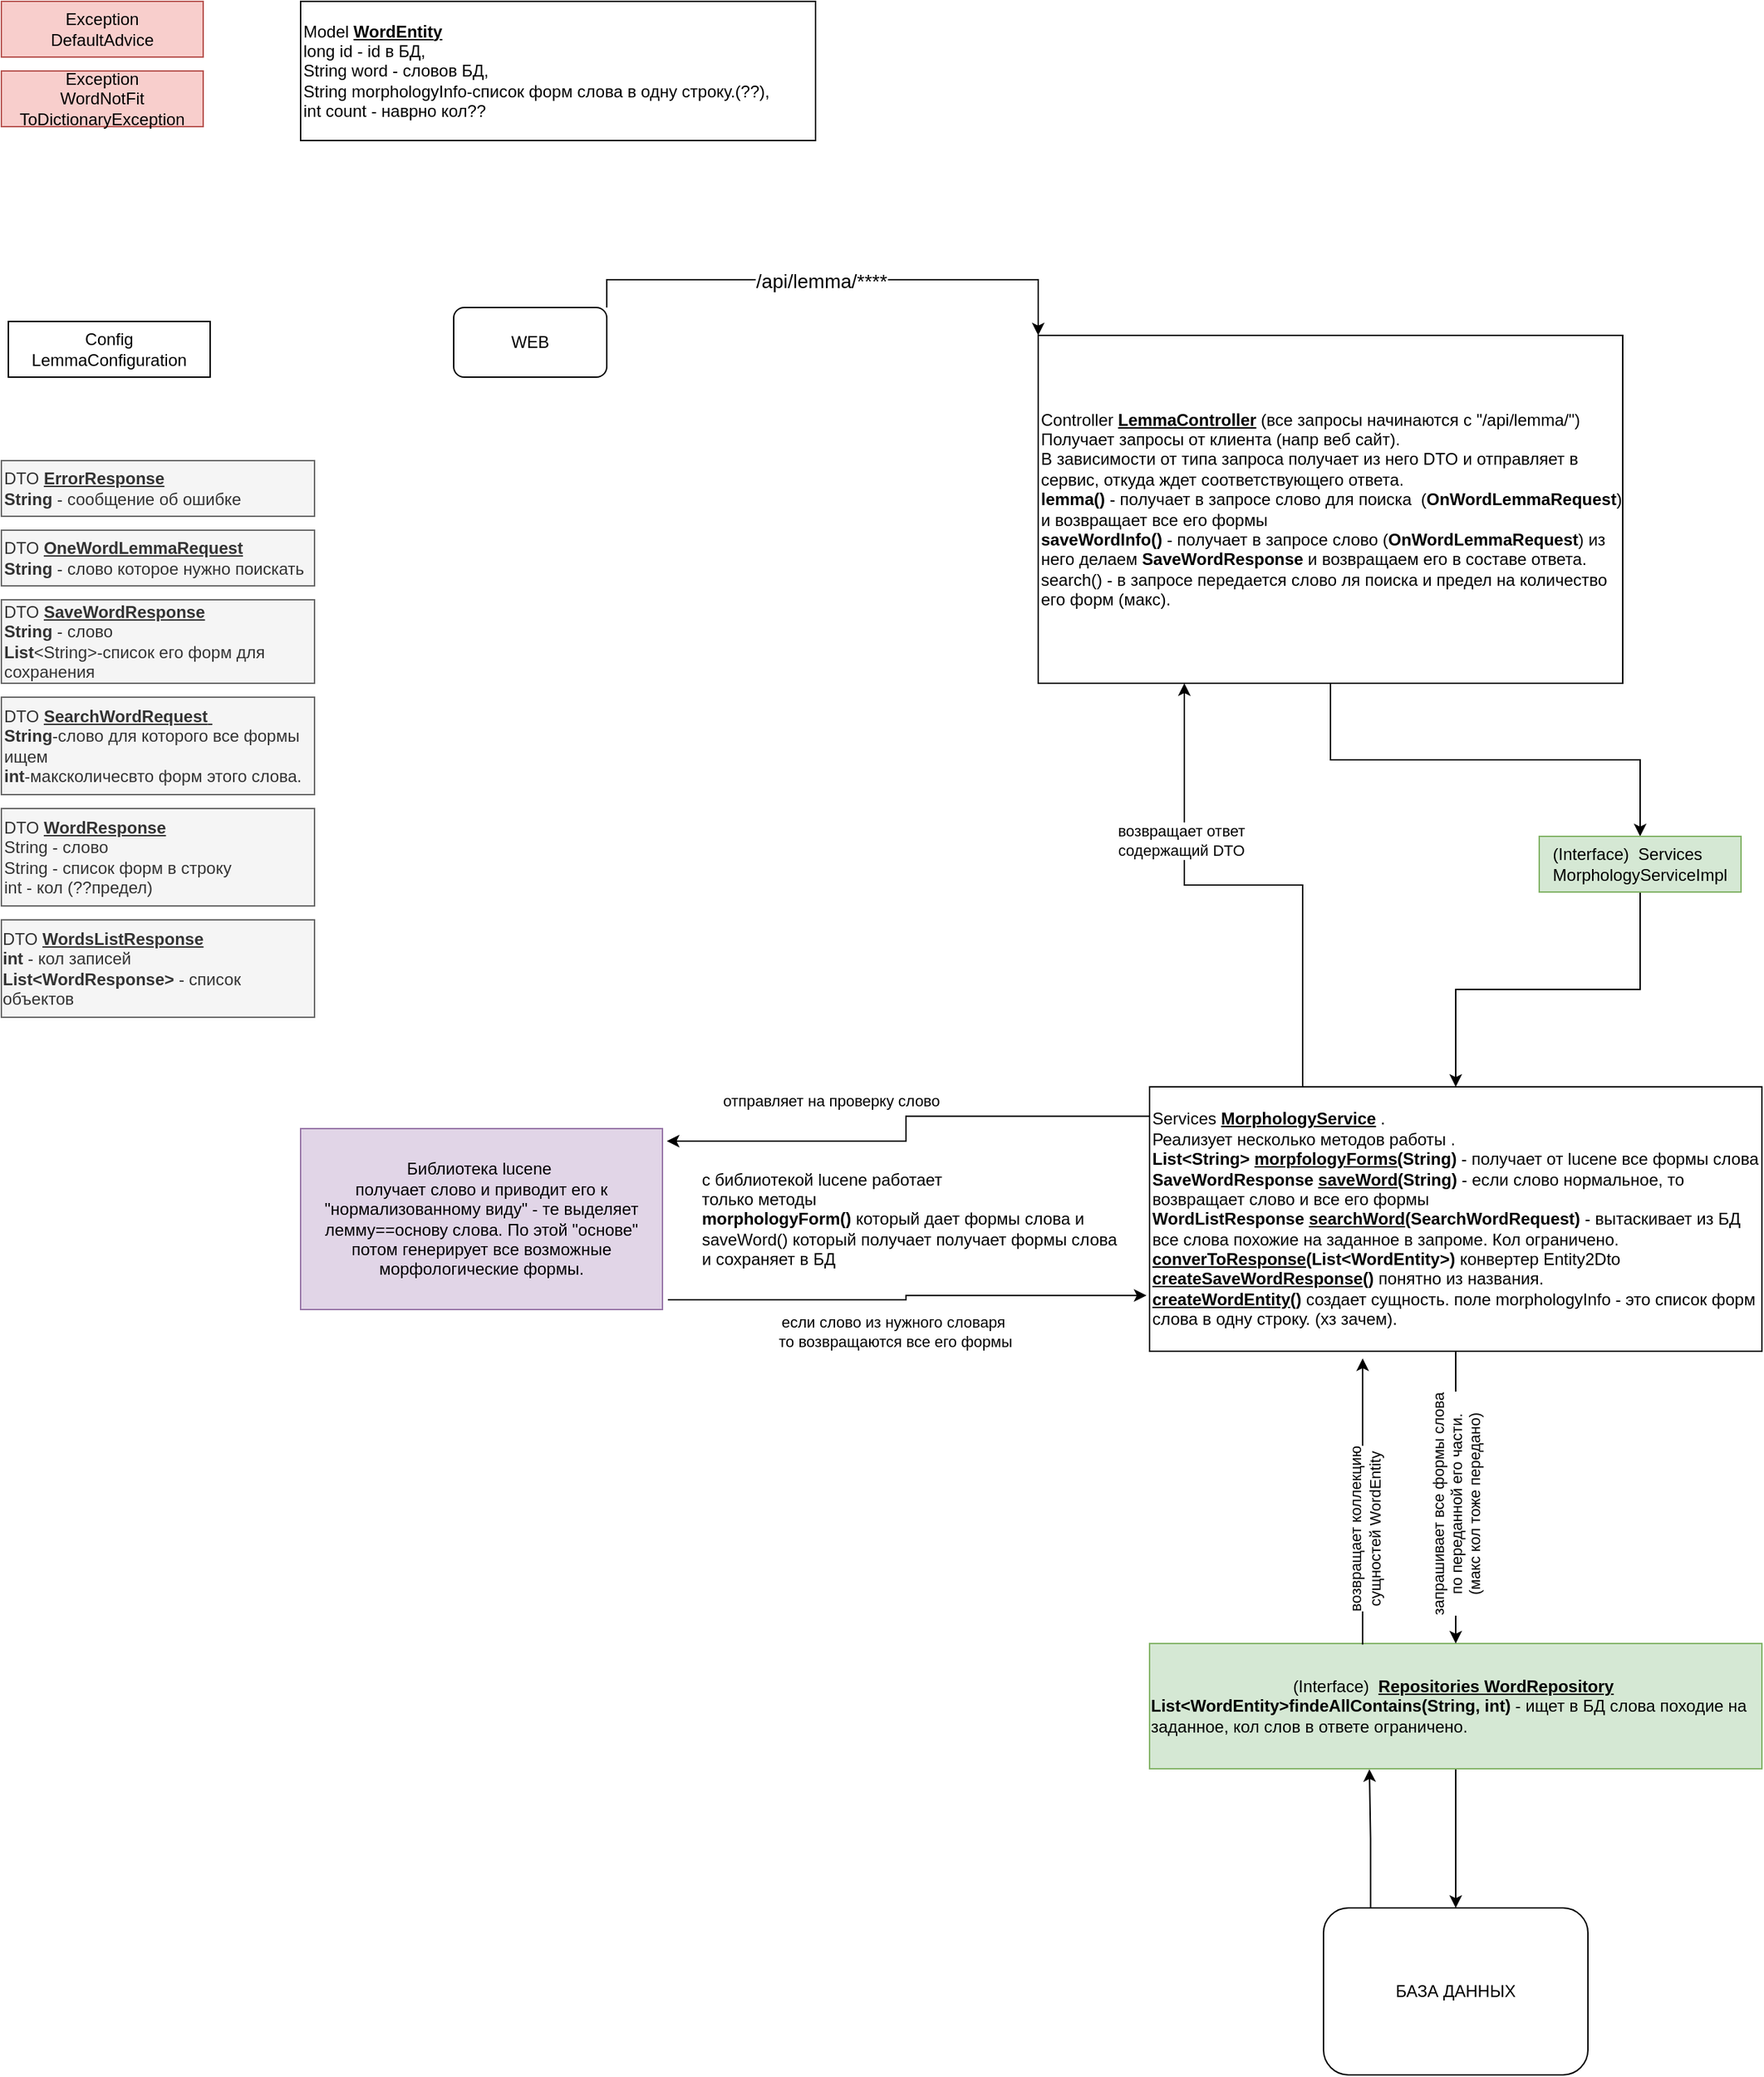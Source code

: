 <mxfile version="22.1.21" type="device" pages="3">
  <diagram name="дано" id="05HNoEamU4fH_bshA4Ix">
    <mxGraphModel dx="1434" dy="854" grid="1" gridSize="10" guides="1" tooltips="1" connect="1" arrows="1" fold="1" page="1" pageScale="1" pageWidth="827" pageHeight="1169" math="0" shadow="0">
      <root>
        <mxCell id="0" />
        <mxCell id="1" parent="0" />
        <mxCell id="_rpHcd99hOz4KBSV7LUy-1" value="DTO &lt;b&gt;&lt;u&gt;ErrorResponse&lt;/u&gt;&lt;/b&gt;&amp;nbsp;&lt;br&gt;&lt;div style=&quot;&quot;&gt;&lt;b&gt;String&lt;/b&gt; - сообщение об ошибке&lt;/div&gt;" style="rounded=0;whiteSpace=wrap;html=1;fillColor=#f5f5f5;fontColor=#333333;strokeColor=#666666;align=left;" parent="1" vertex="1">
          <mxGeometry x="15" y="340" width="225" height="40" as="geometry" />
        </mxCell>
        <mxCell id="_rpHcd99hOz4KBSV7LUy-2" value="DTO &lt;b&gt;&lt;u&gt;OneWordLemmaRequest&lt;/u&gt;&lt;/b&gt;&amp;nbsp;&lt;br&gt;&lt;b&gt;String&lt;/b&gt; - слово которое нужно поискать&amp;nbsp;" style="rounded=0;whiteSpace=wrap;html=1;fillColor=#f5f5f5;fontColor=#333333;strokeColor=#666666;align=left;" parent="1" vertex="1">
          <mxGeometry x="15" y="390" width="225" height="40" as="geometry" />
        </mxCell>
        <mxCell id="_rpHcd99hOz4KBSV7LUy-3" value="DTO &lt;b&gt;&lt;u&gt;SaveWordResponse&lt;/u&gt;&lt;/b&gt;&amp;nbsp;&lt;br&gt;&lt;b&gt;String&lt;/b&gt; - слово &lt;br&gt;&lt;b&gt;List&lt;/b&gt;&amp;lt;String&amp;gt;-список его форм для сохранения" style="rounded=0;whiteSpace=wrap;html=1;fillColor=#f5f5f5;fontColor=#333333;strokeColor=#666666;align=left;" parent="1" vertex="1">
          <mxGeometry x="15" y="440" width="225" height="60" as="geometry" />
        </mxCell>
        <mxCell id="_rpHcd99hOz4KBSV7LUy-4" value="DTO &lt;u&gt;&lt;b&gt;SearchWordRequest&lt;/b&gt;&lt;i&gt;&amp;nbsp;&lt;/i&gt;&lt;/u&gt;&lt;br&gt;&lt;b&gt;String&lt;/b&gt;-слово для которого все формы ищем&lt;br&gt;&lt;b&gt;int&lt;/b&gt;-максколичесвто форм этого слова." style="rounded=0;whiteSpace=wrap;html=1;fillColor=#f5f5f5;fontColor=#333333;strokeColor=#666666;align=left;" parent="1" vertex="1">
          <mxGeometry x="15" y="510" width="225" height="70" as="geometry" />
        </mxCell>
        <mxCell id="_rpHcd99hOz4KBSV7LUy-5" value="DTO &lt;b&gt;&lt;u&gt;WordResponse&lt;/u&gt;&lt;/b&gt;&amp;nbsp;&lt;br&gt;&lt;div style=&quot;&quot;&gt;String - слово&lt;/div&gt;&lt;div style=&quot;&quot;&gt;String - список форм в строку&lt;/div&gt;&lt;div style=&quot;&quot;&gt;int - кол (??предел)&lt;/div&gt;" style="rounded=0;whiteSpace=wrap;html=1;fillColor=#f5f5f5;fontColor=#333333;strokeColor=#666666;align=left;" parent="1" vertex="1">
          <mxGeometry x="15" y="590" width="225" height="70" as="geometry" />
        </mxCell>
        <mxCell id="_rpHcd99hOz4KBSV7LUy-6" value="&lt;div style=&quot;text-align: left;&quot;&gt;&lt;span style=&quot;background-color: initial;&quot;&gt;DTO&amp;nbsp;&lt;/span&gt;&lt;b style=&quot;background-color: initial;&quot;&gt;&lt;u&gt;WordsListResponse&lt;/u&gt;&lt;/b&gt;&lt;span style=&quot;background-color: initial;&quot;&gt;&amp;nbsp;&lt;/span&gt;&lt;/div&gt;&lt;div style=&quot;text-align: left;&quot;&gt;&lt;b&gt;int&lt;/b&gt; - кол записей&lt;/div&gt;&lt;div style=&quot;text-align: left;&quot;&gt;&lt;b&gt;List&amp;lt;WordResponse&amp;gt;&lt;/b&gt; - список&amp;nbsp; объектов&lt;/div&gt;" style="rounded=0;whiteSpace=wrap;html=1;fillColor=#f5f5f5;fontColor=#333333;strokeColor=#666666;" parent="1" vertex="1">
          <mxGeometry x="15" y="670" width="225" height="70" as="geometry" />
        </mxCell>
        <mxCell id="_rpHcd99hOz4KBSV7LUy-7" value="Controller&amp;nbsp;&lt;u style=&quot;font-weight: bold;&quot;&gt;LemmaController&lt;/u&gt;&amp;nbsp;(все запросы начинаются с &quot;/api/lemma/&quot;)&lt;br&gt;Получает запросы от клиента (напр веб сайт).&amp;nbsp;&lt;br&gt;В зависимости от типа запроса получает из него DTO и отправляет в сервис, откуда ждет соответствующего ответа.&amp;nbsp;&lt;br&gt;&lt;b&gt;lemma()&lt;/b&gt; - получает в запросе слово для поиска&amp;nbsp; (&lt;b&gt;OnWordLemmaRequest&lt;/b&gt;) и возвращает все его формы&lt;br&gt;&lt;b&gt;saveWordInfo()&lt;/b&gt; - получает в запросе слово (&lt;b style=&quot;border-color: var(--border-color);&quot;&gt;OnWordLemmaRequest&lt;/b&gt;)&amp;nbsp;из него делаем &lt;b&gt;SaveWordResponse&lt;/b&gt; и возвращаем его в составе ответа.&lt;br&gt;search() - в запросе передается слово ля поиска и предел на количество его форм (макс)." style="rounded=0;whiteSpace=wrap;html=1;align=left;" parent="1" vertex="1">
          <mxGeometry x="760" y="250" width="420" height="250" as="geometry" />
        </mxCell>
        <mxCell id="_rpHcd99hOz4KBSV7LUy-21" style="edgeStyle=orthogonalEdgeStyle;rounded=0;orthogonalLoop=1;jettySize=auto;html=1;entryX=0.5;entryY=0;entryDx=0;entryDy=0;exitX=0.5;exitY=1;exitDx=0;exitDy=0;" parent="1" source="_rpHcd99hOz4KBSV7LUy-7" target="_rpHcd99hOz4KBSV7LUy-14" edge="1">
          <mxGeometry relative="1" as="geometry">
            <mxPoint x="833" y="380" as="sourcePoint" />
          </mxGeometry>
        </mxCell>
        <mxCell id="_rpHcd99hOz4KBSV7LUy-8" value="Config&lt;br&gt;LemmaConfiguration" style="rounded=0;whiteSpace=wrap;html=1;" parent="1" vertex="1">
          <mxGeometry x="20" y="240" width="145" height="40" as="geometry" />
        </mxCell>
        <mxCell id="_rpHcd99hOz4KBSV7LUy-9" value="Exception&lt;br&gt;DefaultAdvice" style="rounded=0;whiteSpace=wrap;html=1;fillColor=#f8cecc;strokeColor=#b85450;" parent="1" vertex="1">
          <mxGeometry x="15" y="10" width="145" height="40" as="geometry" />
        </mxCell>
        <mxCell id="_rpHcd99hOz4KBSV7LUy-10" value="Exception&lt;br&gt;WordNotFit&lt;br&gt;ToDictionaryException" style="rounded=0;whiteSpace=wrap;html=1;fillColor=#f8cecc;strokeColor=#b85450;" parent="1" vertex="1">
          <mxGeometry x="15" y="60" width="145" height="40" as="geometry" />
        </mxCell>
        <mxCell id="_rpHcd99hOz4KBSV7LUy-11" value="Model&amp;nbsp;&lt;u style=&quot;font-weight: bold;&quot;&gt;WordEntity&lt;/u&gt;&amp;nbsp;&lt;br&gt;&lt;div style=&quot;&quot;&gt;&lt;span style=&quot;background-color: initial;&quot;&gt;long id - id в БД,&lt;/span&gt;&lt;/div&gt;&lt;div style=&quot;&quot;&gt;&lt;span style=&quot;background-color: initial;&quot;&gt;String word - словов БД,&lt;/span&gt;&lt;/div&gt;&lt;div style=&quot;&quot;&gt;&lt;span style=&quot;background-color: initial;&quot;&gt;String morphologyInfo-список форм слова в одну строку.(??),&lt;/span&gt;&lt;/div&gt;&lt;div style=&quot;&quot;&gt;&lt;span style=&quot;background-color: initial;&quot;&gt;int count - наврно кол??&lt;/span&gt;&lt;/div&gt;" style="rounded=0;whiteSpace=wrap;html=1;align=left;" parent="1" vertex="1">
          <mxGeometry x="230" y="10" width="370" height="100" as="geometry" />
        </mxCell>
        <mxCell id="_rpHcd99hOz4KBSV7LUy-28" style="edgeStyle=orthogonalEdgeStyle;rounded=0;orthogonalLoop=1;jettySize=auto;html=1;exitX=0.5;exitY=1;exitDx=0;exitDy=0;entryX=0.5;entryY=0;entryDx=0;entryDy=0;targetPerimeterSpacing=0;startArrow=none;startFill=0;" parent="1" source="_rpHcd99hOz4KBSV7LUy-12" target="_rpHcd99hOz4KBSV7LUy-25" edge="1">
          <mxGeometry relative="1" as="geometry" />
        </mxCell>
        <mxCell id="_rpHcd99hOz4KBSV7LUy-12" value="(Interface)&amp;nbsp;&amp;nbsp;&lt;b&gt;&lt;u&gt;&lt;span style=&quot;background-color: initial; text-align: left;&quot;&gt;Repositories&amp;nbsp;&lt;/span&gt;WordRepository&lt;/u&gt;&lt;/b&gt;&amp;nbsp;&lt;br&gt;&lt;div style=&quot;text-align: left;&quot;&gt;&lt;b&gt;List&amp;lt;WordEntity&amp;gt;findeAllContains(String, int)&lt;/b&gt; - ищет в БД слова походие на заданное, кол слов в ответе ограничено.&lt;/div&gt;" style="rounded=0;whiteSpace=wrap;html=1;fillColor=#d5e8d4;strokeColor=#82b366;" parent="1" vertex="1">
          <mxGeometry x="840" y="1190" width="440" height="90" as="geometry" />
        </mxCell>
        <mxCell id="_rpHcd99hOz4KBSV7LUy-27" style="edgeStyle=orthogonalEdgeStyle;rounded=0;orthogonalLoop=1;jettySize=auto;html=1;entryX=0.5;entryY=0;entryDx=0;entryDy=0;" parent="1" source="_rpHcd99hOz4KBSV7LUy-13" target="_rpHcd99hOz4KBSV7LUy-12" edge="1">
          <mxGeometry relative="1" as="geometry" />
        </mxCell>
        <mxCell id="_rpHcd99hOz4KBSV7LUy-40" value="запрашивает все формы слова&lt;br&gt;по переданной его части.&lt;br&gt;(макс кол тоже передано)" style="edgeLabel;html=1;align=center;verticalAlign=middle;resizable=0;points=[];rotation=270;" parent="_rpHcd99hOz4KBSV7LUy-27" vertex="1" connectable="0">
          <mxGeometry x="0.182" y="4" relative="1" as="geometry">
            <mxPoint x="-4" y="-14" as="offset" />
          </mxGeometry>
        </mxCell>
        <mxCell id="_rpHcd99hOz4KBSV7LUy-29" style="edgeStyle=orthogonalEdgeStyle;rounded=0;orthogonalLoop=1;jettySize=auto;html=1;exitX=0;exitY=0.111;exitDx=0;exitDy=0;entryX=1.012;entryY=0.069;entryDx=0;entryDy=0;entryPerimeter=0;exitPerimeter=0;" parent="1" source="_rpHcd99hOz4KBSV7LUy-13" target="_rpHcd99hOz4KBSV7LUy-24" edge="1">
          <mxGeometry relative="1" as="geometry" />
        </mxCell>
        <mxCell id="_rpHcd99hOz4KBSV7LUy-31" value="отправляет на проверку слово" style="edgeLabel;html=1;align=center;verticalAlign=middle;resizable=0;points=[];" parent="_rpHcd99hOz4KBSV7LUy-29" vertex="1" connectable="0">
          <mxGeometry x="0.451" relative="1" as="geometry">
            <mxPoint x="17" y="-29" as="offset" />
          </mxGeometry>
        </mxCell>
        <mxCell id="_rpHcd99hOz4KBSV7LUy-34" style="edgeStyle=orthogonalEdgeStyle;rounded=0;orthogonalLoop=1;jettySize=auto;html=1;exitX=0.25;exitY=0;exitDx=0;exitDy=0;entryX=0.25;entryY=1;entryDx=0;entryDy=0;" parent="1" source="_rpHcd99hOz4KBSV7LUy-13" target="_rpHcd99hOz4KBSV7LUy-7" edge="1">
          <mxGeometry relative="1" as="geometry" />
        </mxCell>
        <mxCell id="_rpHcd99hOz4KBSV7LUy-35" value="возвращает ответ&amp;nbsp;&lt;br&gt;содержащий DTO&amp;nbsp;" style="edgeLabel;html=1;align=center;verticalAlign=middle;resizable=0;points=[];" parent="_rpHcd99hOz4KBSV7LUy-34" vertex="1" connectable="0">
          <mxGeometry x="0.399" y="1" relative="1" as="geometry">
            <mxPoint as="offset" />
          </mxGeometry>
        </mxCell>
        <mxCell id="_rpHcd99hOz4KBSV7LUy-13" value="Services &lt;u&gt;&lt;b&gt;MorphologyService&lt;/b&gt;&lt;/u&gt; .&lt;br&gt;Реализует несколько методов работы .&lt;br&gt;&lt;b&gt;List&amp;lt;String&amp;gt; &lt;u&gt;morpfologyForms&lt;/u&gt;(String)&lt;/b&gt; - получает от lucene все формы слова&lt;br&gt;&lt;div style=&quot;&quot;&gt;&lt;span style=&quot;background-color: initial;&quot;&gt;&lt;b&gt;SaveWordResponse &lt;u&gt;saveWord&lt;/u&gt;(String)&lt;/b&gt; - если слово нормальное, то возвращает слово и все его формы&lt;/span&gt;&lt;/div&gt;&lt;div style=&quot;&quot;&gt;&lt;b&gt;WordListResponse &lt;u&gt;searchWord&lt;/u&gt;(SearchWordRequest) &lt;/b&gt;- вытаскивает из БД все слова похожие на заданное в запроме. Кол ограничено.&lt;/div&gt;&lt;div style=&quot;&quot;&gt;&lt;b&gt;&lt;u&gt;converToResponse&lt;/u&gt;(List&amp;lt;WordEntity&amp;gt;)&lt;/b&gt;&amp;nbsp;конвертер Entity2Dto&lt;/div&gt;&lt;div style=&quot;&quot;&gt;&lt;b&gt;&lt;u&gt;createSaveWordResponse&lt;/u&gt;()&lt;/b&gt;&amp;nbsp;понятно из названия.&lt;/div&gt;&lt;div style=&quot;&quot;&gt;&lt;b&gt;&lt;u&gt;createWordEntity&lt;/u&gt;()&lt;/b&gt;&amp;nbsp;создает сущность. поле morphologyInfo - это список форм слова в одну строку. (хз зачем).&lt;/div&gt;" style="rounded=0;whiteSpace=wrap;html=1;align=left;" parent="1" vertex="1">
          <mxGeometry x="840" y="790" width="440" height="190" as="geometry" />
        </mxCell>
        <mxCell id="_rpHcd99hOz4KBSV7LUy-20" style="edgeStyle=orthogonalEdgeStyle;rounded=0;orthogonalLoop=1;jettySize=auto;html=1;exitX=0.5;exitY=1;exitDx=0;exitDy=0;entryX=0.5;entryY=0;entryDx=0;entryDy=0;" parent="1" source="_rpHcd99hOz4KBSV7LUy-14" target="_rpHcd99hOz4KBSV7LUy-13" edge="1">
          <mxGeometry relative="1" as="geometry" />
        </mxCell>
        <mxCell id="_rpHcd99hOz4KBSV7LUy-14" value="&lt;div style=&quot;text-align: left;&quot;&gt;&lt;span style=&quot;background-color: initial;&quot;&gt;(Interface)&amp;nbsp; Services&lt;/span&gt;&lt;/div&gt;MorphologyServiceImpl" style="rounded=0;whiteSpace=wrap;html=1;fillColor=#d5e8d4;strokeColor=#82b366;" parent="1" vertex="1">
          <mxGeometry x="1120" y="610" width="145" height="40" as="geometry" />
        </mxCell>
        <mxCell id="_rpHcd99hOz4KBSV7LUy-22" style="edgeStyle=orthogonalEdgeStyle;rounded=0;orthogonalLoop=1;jettySize=auto;html=1;exitX=1;exitY=0;exitDx=0;exitDy=0;entryX=0;entryY=0;entryDx=0;entryDy=0;" parent="1" source="_rpHcd99hOz4KBSV7LUy-15" target="_rpHcd99hOz4KBSV7LUy-7" edge="1">
          <mxGeometry relative="1" as="geometry">
            <mxPoint x="760" y="270" as="targetPoint" />
          </mxGeometry>
        </mxCell>
        <mxCell id="_rpHcd99hOz4KBSV7LUy-23" value="&lt;font style=&quot;font-size: 14px;&quot;&gt;/api/lemma/****&lt;/font&gt;" style="edgeLabel;html=1;align=center;verticalAlign=middle;resizable=0;points=[];" parent="_rpHcd99hOz4KBSV7LUy-22" vertex="1" connectable="0">
          <mxGeometry x="-0.059" y="-1" relative="1" as="geometry">
            <mxPoint as="offset" />
          </mxGeometry>
        </mxCell>
        <mxCell id="_rpHcd99hOz4KBSV7LUy-15" value="WEB" style="rounded=1;whiteSpace=wrap;html=1;" parent="1" vertex="1">
          <mxGeometry x="340" y="230" width="110" height="50" as="geometry" />
        </mxCell>
        <mxCell id="_rpHcd99hOz4KBSV7LUy-24" value="Библиотека lucene&amp;nbsp;&lt;br&gt;получает слово и приводит его к &quot;нормализованному виду&quot; - те выделяет лемму==основу слова. По этой &quot;основе&quot; потом генерирует все возможные морфологические формы." style="rounded=0;whiteSpace=wrap;html=1;fillColor=#e1d5e7;strokeColor=#9673a6;" parent="1" vertex="1">
          <mxGeometry x="230" y="820" width="260" height="130" as="geometry" />
        </mxCell>
        <mxCell id="_rpHcd99hOz4KBSV7LUy-25" value="БАЗА ДАННЫХ" style="rounded=1;whiteSpace=wrap;html=1;" parent="1" vertex="1">
          <mxGeometry x="965" y="1380" width="190" height="120" as="geometry" />
        </mxCell>
        <mxCell id="_rpHcd99hOz4KBSV7LUy-30" style="edgeStyle=orthogonalEdgeStyle;rounded=0;orthogonalLoop=1;jettySize=auto;html=1;exitX=1.015;exitY=0.946;exitDx=0;exitDy=0;entryX=-0.005;entryY=0.789;entryDx=0;entryDy=0;entryPerimeter=0;exitPerimeter=0;" parent="1" source="_rpHcd99hOz4KBSV7LUy-24" target="_rpHcd99hOz4KBSV7LUy-13" edge="1">
          <mxGeometry relative="1" as="geometry" />
        </mxCell>
        <mxCell id="_rpHcd99hOz4KBSV7LUy-32" value="если слово из нужного словаря&amp;nbsp;&lt;br&gt;то возвращаются все его формы" style="edgeLabel;html=1;align=center;verticalAlign=middle;resizable=0;points=[];" parent="_rpHcd99hOz4KBSV7LUy-30" vertex="1" connectable="0">
          <mxGeometry x="-0.078" y="-2" relative="1" as="geometry">
            <mxPoint x="3" y="21" as="offset" />
          </mxGeometry>
        </mxCell>
        <mxCell id="_rpHcd99hOz4KBSV7LUy-33" value="&lt;div style=&quot;text-align: left;&quot;&gt;&lt;span style=&quot;background-color: initial;&quot;&gt;с библиотекой lucene работает&lt;/span&gt;&lt;/div&gt;&lt;div style=&quot;text-align: left;&quot;&gt;&lt;span style=&quot;background-color: initial;&quot;&gt;только методы&amp;nbsp;&lt;/span&gt;&lt;/div&gt;&lt;div style=&quot;text-align: left;&quot;&gt;&lt;span style=&quot;background-color: initial;&quot;&gt;&lt;b&gt;morphologyForm()&lt;/b&gt;&amp;nbsp;который дает формы слова и&lt;/span&gt;&lt;/div&gt;&lt;div style=&quot;text-align: left;&quot;&gt;&lt;span style=&quot;background-color: initial;&quot;&gt;saveWord() который получает получает формы слова&lt;/span&gt;&lt;/div&gt;&lt;div style=&quot;text-align: left;&quot;&gt;&lt;span style=&quot;background-color: initial;&quot;&gt;и сохраняет в БД&lt;/span&gt;&lt;/div&gt;" style="text;html=1;align=center;verticalAlign=middle;resizable=0;points=[];autosize=1;strokeColor=none;fillColor=none;" parent="1" vertex="1">
          <mxGeometry x="507" y="840" width="320" height="90" as="geometry" />
        </mxCell>
        <mxCell id="_rpHcd99hOz4KBSV7LUy-36" style="edgeStyle=orthogonalEdgeStyle;rounded=0;orthogonalLoop=1;jettySize=auto;html=1;exitX=0.178;exitY=0.003;exitDx=0;exitDy=0;entryX=0.359;entryY=1.004;entryDx=0;entryDy=0;entryPerimeter=0;exitPerimeter=0;" parent="1" source="_rpHcd99hOz4KBSV7LUy-25" target="_rpHcd99hOz4KBSV7LUy-12" edge="1">
          <mxGeometry relative="1" as="geometry" />
        </mxCell>
        <mxCell id="_rpHcd99hOz4KBSV7LUy-38" value="" style="edgeStyle=none;orthogonalLoop=1;jettySize=auto;html=1;rounded=0;exitX=0.348;exitY=0.009;exitDx=0;exitDy=0;exitPerimeter=0;entryX=0.348;entryY=1.027;entryDx=0;entryDy=0;entryPerimeter=0;" parent="1" source="_rpHcd99hOz4KBSV7LUy-12" target="_rpHcd99hOz4KBSV7LUy-13" edge="1">
          <mxGeometry width="100" relative="1" as="geometry">
            <mxPoint x="950" y="1040" as="sourcePoint" />
            <mxPoint x="1050" y="1040" as="targetPoint" />
            <Array as="points" />
          </mxGeometry>
        </mxCell>
        <mxCell id="_rpHcd99hOz4KBSV7LUy-39" value="&lt;p style=&quot;line-height: 120%;&quot;&gt;возвращает коллекцию&lt;br&gt;сущностей WordEntity&lt;br&gt;&lt;/p&gt;" style="edgeLabel;html=1;align=center;verticalAlign=middle;resizable=0;points=[];rotation=270;" parent="_rpHcd99hOz4KBSV7LUy-38" vertex="1" connectable="0">
          <mxGeometry x="-0.194" y="-1" relative="1" as="geometry">
            <mxPoint as="offset" />
          </mxGeometry>
        </mxCell>
      </root>
    </mxGraphModel>
  </diagram>
  <diagram id="Y9Y60WAUiY6ofGwkaoD3" name="Страница — 2">
    <mxGraphModel dx="2261" dy="2023" grid="1" gridSize="10" guides="1" tooltips="1" connect="1" arrows="1" fold="1" page="1" pageScale="1" pageWidth="827" pageHeight="1169" math="0" shadow="0">
      <root>
        <mxCell id="0" />
        <mxCell id="1" parent="0" />
        <mxCell id="ZUBxjbeOQ-uqWD9U4qmy-1" value="&lt;u&gt;class LemmaConfiguration&lt;/u&gt;.&amp;nbsp; Аннотирован &lt;b&gt;@Configuration &lt;/b&gt;- это значит, что в этом классе методы порождающие объекты&lt;br&gt;которые будут использоваться в других классах.&amp;nbsp;&lt;br&gt;В других классах можно объявлять объекты этих классов, а спринг сам их сгенерирует.&lt;br&gt;Метод который спринг будетиспользовать для генерации объектов аннотируется &lt;b&gt;@Bean&lt;/b&gt;.&lt;br&gt;Пример: здесь метод:&lt;br&gt;&lt;div&gt;&lt;font color=&quot;#e40101&quot;&gt;@Bean&amp;nbsp;&lt;/font&gt;//говорим что это &quot;бин&quot;- объект который спринг сам сгенерирует когда нужно будет и подставит куда нужн будет&lt;/div&gt;&lt;div&gt;&lt;font color=&quot;#e40101&quot;&gt;public LuceneMorphology luceneMorphology() throws IOException {&lt;/font&gt;&lt;/div&gt;&lt;div&gt;&lt;font color=&quot;#e40101&quot;&gt;&amp;nbsp; &amp;nbsp; &amp;nbsp; &amp;nbsp; return new RussianLuceneMorphology(); //вернет объект для работы с русской морфологией&lt;/font&gt;&lt;/div&gt;&lt;div&gt;&lt;font color=&quot;#e40101&quot;&gt;}&lt;/font&gt; //в результате, если где то будет объявлено поле такого типа, то спринг сам сгенерирует объект.&amp;nbsp;&lt;/div&gt;&lt;div&gt;Нужно будет только объявить, ну и место (поле) где это произойдет тоже должно быть аннотировано&amp;nbsp;&lt;b&gt;@Autowired&lt;/b&gt;&amp;nbsp;.&lt;/div&gt;&lt;div&gt;(&quot;&lt;/div&gt;&amp;nbsp;аннотация Component сказала спрингу, что класс, который ей аннотируем, это бин.&lt;br&gt;Аннотация Autowired попросила Spring в поле, которое она аннотирует, подставить значение. Эта операция называется «инжектнуть» (inject).&lt;div&gt;&quot;)&lt;/div&gt;" style="text;html=1;align=left;verticalAlign=middle;resizable=0;points=[];autosize=1;strokeColor=none;fillColor=none;" parent="1" vertex="1">
          <mxGeometry x="-255" y="-22" width="820" height="210" as="geometry" />
        </mxCell>
      </root>
    </mxGraphModel>
  </diagram>
  <diagram id="WOHdBIIaJkmk3F06MMhU" name="БД">
    <mxGraphModel dx="1434" dy="854" grid="1" gridSize="10" guides="1" tooltips="1" connect="1" arrows="1" fold="1" page="1" pageScale="1" pageWidth="827" pageHeight="1169" math="0" shadow="0">
      <root>
        <mxCell id="0" />
        <mxCell id="1" parent="0" />
        <mxCell id="6W5ttqoEknhuahKMgeKE-6" value="page" style="swimlane;childLayout=stackLayout;horizontal=1;startSize=50;horizontalStack=0;rounded=1;fontSize=14;fontStyle=0;strokeWidth=2;resizeParent=0;resizeLast=1;shadow=0;dashed=0;align=center;arcSize=4;whiteSpace=wrap;html=1;" vertex="1" parent="1">
          <mxGeometry x="910" y="280" width="160" height="140" as="geometry">
            <mxRectangle x="370" y="190" width="70" height="50" as="alternateBounds" />
          </mxGeometry>
        </mxCell>
        <mxCell id="6W5ttqoEknhuahKMgeKE-7" value="id&lt;br&gt;site_id&lt;br&gt;path&lt;br&gt;code&lt;br&gt;content" style="align=left;strokeColor=none;fillColor=none;spacingLeft=4;fontSize=12;verticalAlign=top;resizable=0;rotatable=0;part=1;html=1;" vertex="1" parent="6W5ttqoEknhuahKMgeKE-6">
          <mxGeometry y="50" width="160" height="90" as="geometry" />
        </mxCell>
        <mxCell id="6W5ttqoEknhuahKMgeKE-8" value="Site" style="swimlane;childLayout=stackLayout;horizontal=1;startSize=50;horizontalStack=0;rounded=1;fontSize=14;fontStyle=0;strokeWidth=2;resizeParent=0;resizeLast=1;shadow=0;dashed=0;align=center;arcSize=4;whiteSpace=wrap;html=1;" vertex="1" parent="1">
          <mxGeometry x="240" y="40" width="160" height="150" as="geometry" />
        </mxCell>
        <mxCell id="6W5ttqoEknhuahKMgeKE-9" value="id&lt;br&gt;status&lt;br&gt;status_time&lt;br&gt;last_error&lt;br&gt;url&lt;br&gt;name" style="align=left;strokeColor=none;fillColor=none;spacingLeft=4;fontSize=12;verticalAlign=top;resizable=0;rotatable=0;part=1;html=1;" vertex="1" parent="6W5ttqoEknhuahKMgeKE-8">
          <mxGeometry y="50" width="160" height="100" as="geometry" />
        </mxCell>
        <mxCell id="6W5ttqoEknhuahKMgeKE-10" value="lemma" style="swimlane;childLayout=stackLayout;horizontal=1;startSize=50;horizontalStack=0;rounded=1;fontSize=14;fontStyle=0;strokeWidth=2;resizeParent=0;resizeLast=1;shadow=0;dashed=0;align=center;arcSize=4;whiteSpace=wrap;html=1;" vertex="1" parent="1">
          <mxGeometry x="100" y="300" width="160" height="120" as="geometry" />
        </mxCell>
        <mxCell id="6W5ttqoEknhuahKMgeKE-30" value="id&lt;br&gt;site_id&lt;br&gt;lemma&lt;br&gt;frequency" style="align=left;strokeColor=none;fillColor=none;spacingLeft=4;fontSize=12;verticalAlign=top;resizable=0;rotatable=0;part=1;html=1;" vertex="1" parent="6W5ttqoEknhuahKMgeKE-10">
          <mxGeometry y="50" width="160" height="70" as="geometry" />
        </mxCell>
        <mxCell id="6W5ttqoEknhuahKMgeKE-12" value="index" style="swimlane;childLayout=stackLayout;horizontal=1;startSize=50;horizontalStack=0;rounded=1;fontSize=14;fontStyle=0;strokeWidth=2;resizeParent=0;resizeLast=1;shadow=0;dashed=0;align=center;arcSize=4;whiteSpace=wrap;html=1;" vertex="1" parent="1">
          <mxGeometry x="440" y="330" width="160" height="120" as="geometry" />
        </mxCell>
        <mxCell id="6W5ttqoEknhuahKMgeKE-13" value="id&lt;br&gt;page_id&lt;br&gt;lemma_id&lt;br&gt;rank" style="align=left;strokeColor=none;fillColor=none;spacingLeft=4;fontSize=12;verticalAlign=top;resizable=0;rotatable=0;part=1;html=1;" vertex="1" parent="6W5ttqoEknhuahKMgeKE-12">
          <mxGeometry y="50" width="160" height="70" as="geometry" />
        </mxCell>
        <mxCell id="6W5ttqoEknhuahKMgeKE-23" value="" style="endArrow=none;html=1;rounded=0;entryX=0;entryY=0.089;entryDx=0;entryDy=0;entryPerimeter=0;exitX=1;exitY=0.429;exitDx=0;exitDy=0;exitPerimeter=0;" edge="1" parent="1" source="6W5ttqoEknhuahKMgeKE-13" target="6W5ttqoEknhuahKMgeKE-7">
          <mxGeometry width="50" height="50" relative="1" as="geometry">
            <mxPoint x="620" y="390" as="sourcePoint" />
            <mxPoint x="440" y="410" as="targetPoint" />
            <Array as="points">
              <mxPoint x="690" y="410" />
              <mxPoint x="770" y="370" />
              <mxPoint x="840" y="338" />
            </Array>
          </mxGeometry>
        </mxCell>
        <mxCell id="6W5ttqoEknhuahKMgeKE-24" value="&lt;font style=&quot;font-size: 13px;&quot;&gt;many&lt;/font&gt;" style="edgeLabel;html=1;align=center;verticalAlign=middle;resizable=0;points=[];" vertex="1" connectable="0" parent="6W5ttqoEknhuahKMgeKE-23">
          <mxGeometry x="-0.869" y="-3" relative="1" as="geometry">
            <mxPoint as="offset" />
          </mxGeometry>
        </mxCell>
        <mxCell id="6W5ttqoEknhuahKMgeKE-25" value="&lt;font style=&quot;font-size: 13px;&quot;&gt;many&lt;/font&gt;" style="edgeLabel;html=1;align=center;verticalAlign=middle;resizable=0;points=[];" vertex="1" connectable="0" parent="6W5ttqoEknhuahKMgeKE-23">
          <mxGeometry x="0.858" y="-1" relative="1" as="geometry">
            <mxPoint as="offset" />
          </mxGeometry>
        </mxCell>
        <mxCell id="6W5ttqoEknhuahKMgeKE-26" value="" style="endArrow=none;html=1;rounded=0;exitX=1.013;exitY=0.614;exitDx=0;exitDy=0;exitPerimeter=0;entryX=-0.025;entryY=0.629;entryDx=0;entryDy=0;entryPerimeter=0;" edge="1" parent="1" target="6W5ttqoEknhuahKMgeKE-13">
          <mxGeometry relative="1" as="geometry">
            <mxPoint x="262.08" y="420" as="sourcePoint" />
            <mxPoint x="490" y="440" as="targetPoint" />
          </mxGeometry>
        </mxCell>
        <mxCell id="6W5ttqoEknhuahKMgeKE-27" value="&lt;font style=&quot;font-size: 13px;&quot;&gt;many&lt;/font&gt;" style="edgeLabel;html=1;align=center;verticalAlign=middle;resizable=0;points=[];" vertex="1" connectable="0" parent="6W5ttqoEknhuahKMgeKE-26">
          <mxGeometry x="0.702" y="-4" relative="1" as="geometry">
            <mxPoint as="offset" />
          </mxGeometry>
        </mxCell>
        <mxCell id="6W5ttqoEknhuahKMgeKE-28" value="&lt;font style=&quot;font-size: 13px;&quot;&gt;one&lt;/font&gt;" style="edgeLabel;html=1;align=center;verticalAlign=middle;resizable=0;points=[];" vertex="1" connectable="0" parent="6W5ttqoEknhuahKMgeKE-26">
          <mxGeometry x="-0.832" relative="1" as="geometry">
            <mxPoint as="offset" />
          </mxGeometry>
        </mxCell>
        <mxCell id="6W5ttqoEknhuahKMgeKE-29" value="" style="endArrow=none;html=1;rounded=0;entryX=-0.006;entryY=0.11;entryDx=0;entryDy=0;entryPerimeter=0;exitX=0;exitY=0.25;exitDx=0;exitDy=0;" edge="1" parent="1" target="6W5ttqoEknhuahKMgeKE-9">
          <mxGeometry width="50" height="50" relative="1" as="geometry">
            <mxPoint x="40" y="352.5" as="sourcePoint" />
            <mxPoint x="230" y="100" as="targetPoint" />
            <Array as="points">
              <mxPoint x="40" y="100" />
            </Array>
          </mxGeometry>
        </mxCell>
        <mxCell id="6W5ttqoEknhuahKMgeKE-32" value="&lt;font style=&quot;font-size: 13px;&quot;&gt;many&lt;/font&gt;" style="edgeLabel;html=1;align=center;verticalAlign=middle;resizable=0;points=[];" vertex="1" connectable="0" parent="6W5ttqoEknhuahKMgeKE-29">
          <mxGeometry x="0.849" relative="1" as="geometry">
            <mxPoint as="offset" />
          </mxGeometry>
        </mxCell>
        <mxCell id="6W5ttqoEknhuahKMgeKE-33" value="" style="endArrow=none;html=1;rounded=0;entryX=-0.006;entryY=0.11;entryDx=0;entryDy=0;entryPerimeter=0;exitX=0;exitY=0.25;exitDx=0;exitDy=0;" edge="1" parent="1" source="6W5ttqoEknhuahKMgeKE-30">
          <mxGeometry width="50" height="50" relative="1" as="geometry">
            <mxPoint x="100" y="368" as="sourcePoint" />
            <mxPoint x="39.7" y="348.3" as="targetPoint" />
            <Array as="points">
              <mxPoint x="40" y="370" />
              <mxPoint x="40" y="240" />
            </Array>
          </mxGeometry>
        </mxCell>
        <mxCell id="6W5ttqoEknhuahKMgeKE-36" value="&lt;font style=&quot;font-size: 13px;&quot;&gt;one&lt;/font&gt;" style="edgeLabel;html=1;align=center;verticalAlign=middle;resizable=0;points=[];" vertex="1" connectable="0" parent="6W5ttqoEknhuahKMgeKE-33">
          <mxGeometry x="-0.75" y="5" relative="1" as="geometry">
            <mxPoint as="offset" />
          </mxGeometry>
        </mxCell>
      </root>
    </mxGraphModel>
  </diagram>
</mxfile>
